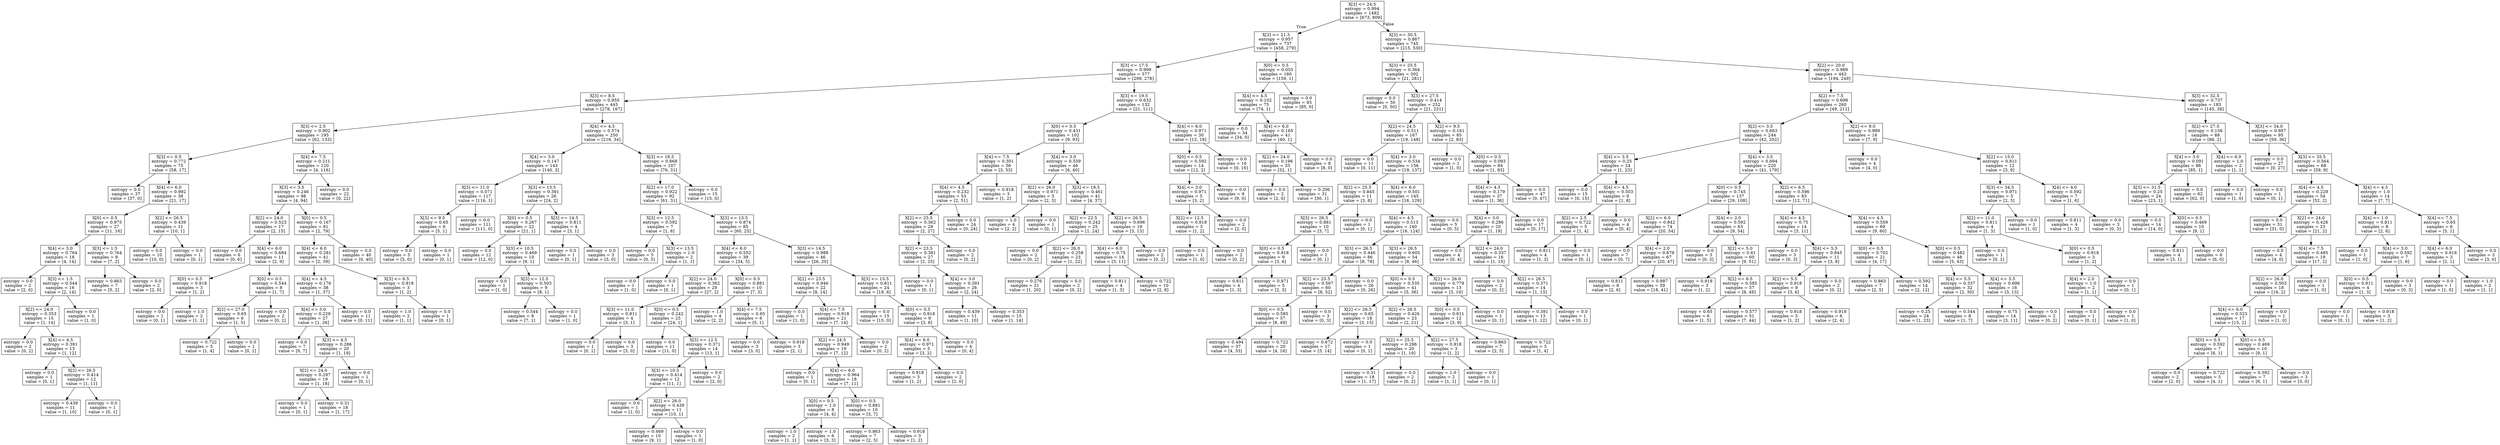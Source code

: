 digraph Tree {
node [shape=box] ;
0 [label="X[3] <= 24.5\nentropy = 0.994\nsamples = 1482\nvalue = [673, 809]"] ;
1 [label="X[3] <= 21.5\nentropy = 0.957\nsamples = 737\nvalue = [458, 279]"] ;
0 -> 1 [labeldistance=2.5, labelangle=45, headlabel="True"] ;
2 [label="X[3] <= 17.5\nentropy = 0.999\nsamples = 577\nvalue = [299, 278]"] ;
1 -> 2 ;
3 [label="X[3] <= 8.5\nentropy = 0.955\nsamples = 445\nvalue = [278, 167]"] ;
2 -> 3 ;
4 [label="X[3] <= 2.5\nentropy = 0.902\nsamples = 195\nvalue = [62, 133]"] ;
3 -> 4 ;
5 [label="X[3] <= 0.5\nentropy = 0.772\nsamples = 75\nvalue = [58, 17]"] ;
4 -> 5 ;
6 [label="entropy = 0.0\nsamples = 37\nvalue = [37, 0]"] ;
5 -> 6 ;
7 [label="X[4] <= 6.0\nentropy = 0.992\nsamples = 38\nvalue = [21, 17]"] ;
5 -> 7 ;
8 [label="X[0] <= 0.5\nentropy = 0.975\nsamples = 27\nvalue = [11, 16]"] ;
7 -> 8 ;
9 [label="X[4] <= 3.0\nentropy = 0.764\nsamples = 18\nvalue = [4, 14]"] ;
8 -> 9 ;
10 [label="entropy = 0.0\nsamples = 2\nvalue = [2, 0]"] ;
9 -> 10 ;
11 [label="X[3] <= 1.5\nentropy = 0.544\nsamples = 16\nvalue = [2, 14]"] ;
9 -> 11 ;
12 [label="X[2] <= 24.0\nentropy = 0.353\nsamples = 15\nvalue = [1, 14]"] ;
11 -> 12 ;
13 [label="entropy = 0.0\nsamples = 2\nvalue = [0, 2]"] ;
12 -> 13 ;
14 [label="X[4] <= 4.5\nentropy = 0.391\nsamples = 13\nvalue = [1, 12]"] ;
12 -> 14 ;
15 [label="entropy = 0.0\nsamples = 1\nvalue = [0, 1]"] ;
14 -> 15 ;
16 [label="X[2] <= 26.5\nentropy = 0.414\nsamples = 12\nvalue = [1, 11]"] ;
14 -> 16 ;
17 [label="entropy = 0.439\nsamples = 11\nvalue = [1, 10]"] ;
16 -> 17 ;
18 [label="entropy = 0.0\nsamples = 1\nvalue = [0, 1]"] ;
16 -> 18 ;
19 [label="entropy = 0.0\nsamples = 1\nvalue = [1, 0]"] ;
11 -> 19 ;
20 [label="X[3] <= 1.5\nentropy = 0.764\nsamples = 9\nvalue = [7, 2]"] ;
8 -> 20 ;
21 [label="entropy = 0.863\nsamples = 7\nvalue = [5, 2]"] ;
20 -> 21 ;
22 [label="entropy = 0.0\nsamples = 2\nvalue = [2, 0]"] ;
20 -> 22 ;
23 [label="X[2] <= 26.5\nentropy = 0.439\nsamples = 11\nvalue = [10, 1]"] ;
7 -> 23 ;
24 [label="entropy = 0.0\nsamples = 10\nvalue = [10, 0]"] ;
23 -> 24 ;
25 [label="entropy = 0.0\nsamples = 1\nvalue = [0, 1]"] ;
23 -> 25 ;
26 [label="X[4] <= 7.5\nentropy = 0.211\nsamples = 120\nvalue = [4, 116]"] ;
4 -> 26 ;
27 [label="X[3] <= 3.5\nentropy = 0.246\nsamples = 98\nvalue = [4, 94]"] ;
26 -> 27 ;
28 [label="X[2] <= 24.0\nentropy = 0.523\nsamples = 17\nvalue = [2, 15]"] ;
27 -> 28 ;
29 [label="entropy = 0.0\nsamples = 6\nvalue = [0, 6]"] ;
28 -> 29 ;
30 [label="X[4] <= 6.0\nentropy = 0.684\nsamples = 11\nvalue = [2, 9]"] ;
28 -> 30 ;
31 [label="X[0] <= 0.5\nentropy = 0.918\nsamples = 3\nvalue = [1, 2]"] ;
30 -> 31 ;
32 [label="entropy = 0.0\nsamples = 1\nvalue = [0, 1]"] ;
31 -> 32 ;
33 [label="entropy = 1.0\nsamples = 2\nvalue = [1, 1]"] ;
31 -> 33 ;
34 [label="X[0] <= 0.5\nentropy = 0.544\nsamples = 8\nvalue = [1, 7]"] ;
30 -> 34 ;
35 [label="X[2] <= 27.0\nentropy = 0.65\nsamples = 6\nvalue = [1, 5]"] ;
34 -> 35 ;
36 [label="entropy = 0.722\nsamples = 5\nvalue = [1, 4]"] ;
35 -> 36 ;
37 [label="entropy = 0.0\nsamples = 1\nvalue = [0, 1]"] ;
35 -> 37 ;
38 [label="entropy = 0.0\nsamples = 2\nvalue = [0, 2]"] ;
34 -> 38 ;
39 [label="X[0] <= 0.5\nentropy = 0.167\nsamples = 81\nvalue = [2, 79]"] ;
27 -> 39 ;
40 [label="X[4] <= 6.0\nentropy = 0.281\nsamples = 41\nvalue = [2, 39]"] ;
39 -> 40 ;
41 [label="X[4] <= 4.5\nentropy = 0.176\nsamples = 38\nvalue = [1, 37]"] ;
40 -> 41 ;
42 [label="X[4] <= 3.0\nentropy = 0.229\nsamples = 27\nvalue = [1, 26]"] ;
41 -> 42 ;
43 [label="entropy = 0.0\nsamples = 7\nvalue = [0, 7]"] ;
42 -> 43 ;
44 [label="X[3] <= 4.5\nentropy = 0.286\nsamples = 20\nvalue = [1, 19]"] ;
42 -> 44 ;
45 [label="X[2] <= 24.0\nentropy = 0.297\nsamples = 19\nvalue = [1, 18]"] ;
44 -> 45 ;
46 [label="entropy = 0.0\nsamples = 1\nvalue = [0, 1]"] ;
45 -> 46 ;
47 [label="entropy = 0.31\nsamples = 18\nvalue = [1, 17]"] ;
45 -> 47 ;
48 [label="entropy = 0.0\nsamples = 1\nvalue = [0, 1]"] ;
44 -> 48 ;
49 [label="entropy = 0.0\nsamples = 11\nvalue = [0, 11]"] ;
41 -> 49 ;
50 [label="X[3] <= 6.5\nentropy = 0.918\nsamples = 3\nvalue = [1, 2]"] ;
40 -> 50 ;
51 [label="entropy = 1.0\nsamples = 2\nvalue = [1, 1]"] ;
50 -> 51 ;
52 [label="entropy = 0.0\nsamples = 1\nvalue = [0, 1]"] ;
50 -> 52 ;
53 [label="entropy = 0.0\nsamples = 40\nvalue = [0, 40]"] ;
39 -> 53 ;
54 [label="entropy = 0.0\nsamples = 22\nvalue = [0, 22]"] ;
26 -> 54 ;
55 [label="X[4] <= 4.5\nentropy = 0.574\nsamples = 250\nvalue = [216, 34]"] ;
3 -> 55 ;
56 [label="X[4] <= 3.0\nentropy = 0.147\nsamples = 143\nvalue = [140, 3]"] ;
55 -> 56 ;
57 [label="X[3] <= 11.0\nentropy = 0.071\nsamples = 117\nvalue = [116, 1]"] ;
56 -> 57 ;
58 [label="X[3] <= 9.5\nentropy = 0.65\nsamples = 6\nvalue = [5, 1]"] ;
57 -> 58 ;
59 [label="entropy = 0.0\nsamples = 5\nvalue = [5, 0]"] ;
58 -> 59 ;
60 [label="entropy = 0.0\nsamples = 1\nvalue = [0, 1]"] ;
58 -> 60 ;
61 [label="entropy = 0.0\nsamples = 111\nvalue = [111, 0]"] ;
57 -> 61 ;
62 [label="X[3] <= 13.5\nentropy = 0.391\nsamples = 26\nvalue = [24, 2]"] ;
56 -> 62 ;
63 [label="X[0] <= 0.5\nentropy = 0.267\nsamples = 22\nvalue = [21, 1]"] ;
62 -> 63 ;
64 [label="entropy = 0.0\nsamples = 12\nvalue = [12, 0]"] ;
63 -> 64 ;
65 [label="X[3] <= 10.5\nentropy = 0.469\nsamples = 10\nvalue = [9, 1]"] ;
63 -> 65 ;
66 [label="entropy = 0.0\nsamples = 1\nvalue = [1, 0]"] ;
65 -> 66 ;
67 [label="X[3] <= 12.5\nentropy = 0.503\nsamples = 9\nvalue = [8, 1]"] ;
65 -> 67 ;
68 [label="entropy = 0.544\nsamples = 8\nvalue = [7, 1]"] ;
67 -> 68 ;
69 [label="entropy = 0.0\nsamples = 1\nvalue = [1, 0]"] ;
67 -> 69 ;
70 [label="X[3] <= 14.5\nentropy = 0.811\nsamples = 4\nvalue = [3, 1]"] ;
62 -> 70 ;
71 [label="entropy = 0.0\nsamples = 1\nvalue = [0, 1]"] ;
70 -> 71 ;
72 [label="entropy = 0.0\nsamples = 3\nvalue = [3, 0]"] ;
70 -> 72 ;
73 [label="X[3] <= 16.5\nentropy = 0.868\nsamples = 107\nvalue = [76, 31]"] ;
55 -> 73 ;
74 [label="X[2] <= 17.0\nentropy = 0.922\nsamples = 92\nvalue = [61, 31]"] ;
73 -> 74 ;
75 [label="X[3] <= 12.5\nentropy = 0.592\nsamples = 7\nvalue = [1, 6]"] ;
74 -> 75 ;
76 [label="entropy = 0.0\nsamples = 5\nvalue = [0, 5]"] ;
75 -> 76 ;
77 [label="X[3] <= 13.5\nentropy = 1.0\nsamples = 2\nvalue = [1, 1]"] ;
75 -> 77 ;
78 [label="entropy = 0.0\nsamples = 1\nvalue = [1, 0]"] ;
77 -> 78 ;
79 [label="entropy = 0.0\nsamples = 1\nvalue = [0, 1]"] ;
77 -> 79 ;
80 [label="X[3] <= 13.5\nentropy = 0.874\nsamples = 85\nvalue = [60, 25]"] ;
74 -> 80 ;
81 [label="X[4] <= 6.0\nentropy = 0.552\nsamples = 39\nvalue = [34, 5]"] ;
80 -> 81 ;
82 [label="X[2] <= 24.0\nentropy = 0.362\nsamples = 29\nvalue = [27, 2]"] ;
81 -> 82 ;
83 [label="X[3] <= 11.0\nentropy = 0.811\nsamples = 4\nvalue = [3, 1]"] ;
82 -> 83 ;
84 [label="entropy = 0.0\nsamples = 1\nvalue = [0, 1]"] ;
83 -> 84 ;
85 [label="entropy = 0.0\nsamples = 3\nvalue = [3, 0]"] ;
83 -> 85 ;
86 [label="X[0] <= 0.5\nentropy = 0.242\nsamples = 25\nvalue = [24, 1]"] ;
82 -> 86 ;
87 [label="entropy = 0.0\nsamples = 11\nvalue = [11, 0]"] ;
86 -> 87 ;
88 [label="X[3] <= 12.5\nentropy = 0.371\nsamples = 14\nvalue = [13, 1]"] ;
86 -> 88 ;
89 [label="X[3] <= 10.5\nentropy = 0.414\nsamples = 12\nvalue = [11, 1]"] ;
88 -> 89 ;
90 [label="entropy = 0.0\nsamples = 1\nvalue = [1, 0]"] ;
89 -> 90 ;
91 [label="X[2] <= 26.0\nentropy = 0.439\nsamples = 11\nvalue = [10, 1]"] ;
89 -> 91 ;
92 [label="entropy = 0.469\nsamples = 10\nvalue = [9, 1]"] ;
91 -> 92 ;
93 [label="entropy = 0.0\nsamples = 1\nvalue = [1, 0]"] ;
91 -> 93 ;
94 [label="entropy = 0.0\nsamples = 2\nvalue = [2, 0]"] ;
88 -> 94 ;
95 [label="X[0] <= 0.5\nentropy = 0.881\nsamples = 10\nvalue = [7, 3]"] ;
81 -> 95 ;
96 [label="entropy = 1.0\nsamples = 4\nvalue = [2, 2]"] ;
95 -> 96 ;
97 [label="X[4] <= 7.5\nentropy = 0.65\nsamples = 6\nvalue = [5, 1]"] ;
95 -> 97 ;
98 [label="entropy = 0.0\nsamples = 3\nvalue = [3, 0]"] ;
97 -> 98 ;
99 [label="entropy = 0.918\nsamples = 3\nvalue = [2, 1]"] ;
97 -> 99 ;
100 [label="X[3] <= 14.5\nentropy = 0.988\nsamples = 46\nvalue = [26, 20]"] ;
80 -> 100 ;
101 [label="X[2] <= 23.5\nentropy = 0.946\nsamples = 22\nvalue = [8, 14]"] ;
100 -> 101 ;
102 [label="entropy = 0.0\nsamples = 1\nvalue = [1, 0]"] ;
101 -> 102 ;
103 [label="X[4] <= 7.5\nentropy = 0.918\nsamples = 21\nvalue = [7, 14]"] ;
101 -> 103 ;
104 [label="X[2] <= 24.5\nentropy = 0.949\nsamples = 19\nvalue = [7, 12]"] ;
103 -> 104 ;
105 [label="entropy = 0.0\nsamples = 1\nvalue = [0, 1]"] ;
104 -> 105 ;
106 [label="X[4] <= 6.0\nentropy = 0.964\nsamples = 18\nvalue = [7, 11]"] ;
104 -> 106 ;
107 [label="X[0] <= 0.5\nentropy = 1.0\nsamples = 8\nvalue = [4, 4]"] ;
106 -> 107 ;
108 [label="entropy = 1.0\nsamples = 2\nvalue = [1, 1]"] ;
107 -> 108 ;
109 [label="entropy = 1.0\nsamples = 6\nvalue = [3, 3]"] ;
107 -> 109 ;
110 [label="X[0] <= 0.5\nentropy = 0.881\nsamples = 10\nvalue = [3, 7]"] ;
106 -> 110 ;
111 [label="entropy = 0.863\nsamples = 7\nvalue = [2, 5]"] ;
110 -> 111 ;
112 [label="entropy = 0.918\nsamples = 3\nvalue = [1, 2]"] ;
110 -> 112 ;
113 [label="entropy = 0.0\nsamples = 2\nvalue = [0, 2]"] ;
103 -> 113 ;
114 [label="X[3] <= 15.5\nentropy = 0.811\nsamples = 24\nvalue = [18, 6]"] ;
100 -> 114 ;
115 [label="entropy = 0.0\nsamples = 15\nvalue = [15, 0]"] ;
114 -> 115 ;
116 [label="X[0] <= 0.5\nentropy = 0.918\nsamples = 9\nvalue = [3, 6]"] ;
114 -> 116 ;
117 [label="X[4] <= 6.0\nentropy = 0.971\nsamples = 5\nvalue = [3, 2]"] ;
116 -> 117 ;
118 [label="entropy = 0.918\nsamples = 3\nvalue = [1, 2]"] ;
117 -> 118 ;
119 [label="entropy = 0.0\nsamples = 2\nvalue = [2, 0]"] ;
117 -> 119 ;
120 [label="entropy = 0.0\nsamples = 4\nvalue = [0, 4]"] ;
116 -> 120 ;
121 [label="entropy = 0.0\nsamples = 15\nvalue = [15, 0]"] ;
73 -> 121 ;
122 [label="X[3] <= 19.5\nentropy = 0.632\nsamples = 132\nvalue = [21, 111]"] ;
2 -> 122 ;
123 [label="X[0] <= 0.5\nentropy = 0.431\nsamples = 102\nvalue = [9, 93]"] ;
122 -> 123 ;
124 [label="X[4] <= 7.5\nentropy = 0.301\nsamples = 56\nvalue = [3, 53]"] ;
123 -> 124 ;
125 [label="X[4] <= 4.5\nentropy = 0.232\nsamples = 53\nvalue = [2, 51]"] ;
124 -> 125 ;
126 [label="X[2] <= 25.5\nentropy = 0.362\nsamples = 29\nvalue = [2, 27]"] ;
125 -> 126 ;
127 [label="X[2] <= 23.5\nentropy = 0.381\nsamples = 27\nvalue = [2, 25]"] ;
126 -> 127 ;
128 [label="entropy = 0.0\nsamples = 1\nvalue = [0, 1]"] ;
127 -> 128 ;
129 [label="X[4] <= 3.0\nentropy = 0.391\nsamples = 26\nvalue = [2, 24]"] ;
127 -> 129 ;
130 [label="entropy = 0.439\nsamples = 11\nvalue = [1, 10]"] ;
129 -> 130 ;
131 [label="entropy = 0.353\nsamples = 15\nvalue = [1, 14]"] ;
129 -> 131 ;
132 [label="entropy = 0.0\nsamples = 2\nvalue = [0, 2]"] ;
126 -> 132 ;
133 [label="entropy = 0.0\nsamples = 24\nvalue = [0, 24]"] ;
125 -> 133 ;
134 [label="entropy = 0.918\nsamples = 3\nvalue = [1, 2]"] ;
124 -> 134 ;
135 [label="X[4] <= 3.0\nentropy = 0.559\nsamples = 46\nvalue = [6, 40]"] ;
123 -> 135 ;
136 [label="X[2] <= 26.0\nentropy = 0.971\nsamples = 5\nvalue = [2, 3]"] ;
135 -> 136 ;
137 [label="entropy = 1.0\nsamples = 4\nvalue = [2, 2]"] ;
136 -> 137 ;
138 [label="entropy = 0.0\nsamples = 1\nvalue = [0, 1]"] ;
136 -> 138 ;
139 [label="X[3] <= 18.5\nentropy = 0.461\nsamples = 41\nvalue = [4, 37]"] ;
135 -> 139 ;
140 [label="X[2] <= 22.5\nentropy = 0.242\nsamples = 25\nvalue = [1, 24]"] ;
139 -> 140 ;
141 [label="entropy = 0.0\nsamples = 2\nvalue = [0, 2]"] ;
140 -> 141 ;
142 [label="X[2] <= 26.0\nentropy = 0.258\nsamples = 23\nvalue = [1, 22]"] ;
140 -> 142 ;
143 [label="entropy = 0.276\nsamples = 21\nvalue = [1, 20]"] ;
142 -> 143 ;
144 [label="entropy = 0.0\nsamples = 2\nvalue = [0, 2]"] ;
142 -> 144 ;
145 [label="X[2] <= 26.5\nentropy = 0.696\nsamples = 16\nvalue = [3, 13]"] ;
139 -> 145 ;
146 [label="X[4] <= 6.0\nentropy = 0.75\nsamples = 14\nvalue = [3, 11]"] ;
145 -> 146 ;
147 [label="entropy = 0.811\nsamples = 4\nvalue = [1, 3]"] ;
146 -> 147 ;
148 [label="entropy = 0.722\nsamples = 10\nvalue = [2, 8]"] ;
146 -> 148 ;
149 [label="entropy = 0.0\nsamples = 2\nvalue = [0, 2]"] ;
145 -> 149 ;
150 [label="X[4] <= 6.0\nentropy = 0.971\nsamples = 30\nvalue = [12, 18]"] ;
122 -> 150 ;
151 [label="X[0] <= 0.5\nentropy = 0.592\nsamples = 14\nvalue = [12, 2]"] ;
150 -> 151 ;
152 [label="X[4] <= 3.0\nentropy = 0.971\nsamples = 5\nvalue = [3, 2]"] ;
151 -> 152 ;
153 [label="X[2] <= 12.5\nentropy = 0.918\nsamples = 3\nvalue = [1, 2]"] ;
152 -> 153 ;
154 [label="entropy = 0.0\nsamples = 1\nvalue = [1, 0]"] ;
153 -> 154 ;
155 [label="entropy = 0.0\nsamples = 2\nvalue = [0, 2]"] ;
153 -> 155 ;
156 [label="entropy = 0.0\nsamples = 2\nvalue = [2, 0]"] ;
152 -> 156 ;
157 [label="entropy = 0.0\nsamples = 9\nvalue = [9, 0]"] ;
151 -> 157 ;
158 [label="entropy = 0.0\nsamples = 16\nvalue = [0, 16]"] ;
150 -> 158 ;
159 [label="X[0] <= 0.5\nentropy = 0.055\nsamples = 160\nvalue = [159, 1]"] ;
1 -> 159 ;
160 [label="X[4] <= 4.5\nentropy = 0.102\nsamples = 75\nvalue = [74, 1]"] ;
159 -> 160 ;
161 [label="entropy = 0.0\nsamples = 34\nvalue = [34, 0]"] ;
160 -> 161 ;
162 [label="X[4] <= 6.0\nentropy = 0.165\nsamples = 41\nvalue = [40, 1]"] ;
160 -> 162 ;
163 [label="X[2] <= 24.0\nentropy = 0.196\nsamples = 33\nvalue = [32, 1]"] ;
162 -> 163 ;
164 [label="entropy = 0.0\nsamples = 2\nvalue = [2, 0]"] ;
163 -> 164 ;
165 [label="entropy = 0.206\nsamples = 31\nvalue = [30, 1]"] ;
163 -> 165 ;
166 [label="entropy = 0.0\nsamples = 8\nvalue = [8, 0]"] ;
162 -> 166 ;
167 [label="entropy = 0.0\nsamples = 85\nvalue = [85, 0]"] ;
159 -> 167 ;
168 [label="X[3] <= 30.5\nentropy = 0.867\nsamples = 745\nvalue = [215, 530]"] ;
0 -> 168 [labeldistance=2.5, labelangle=-45, headlabel="False"] ;
169 [label="X[3] <= 25.5\nentropy = 0.364\nsamples = 302\nvalue = [21, 281]"] ;
168 -> 169 ;
170 [label="entropy = 0.0\nsamples = 50\nvalue = [0, 50]"] ;
169 -> 170 ;
171 [label="X[3] <= 27.5\nentropy = 0.414\nsamples = 252\nvalue = [21, 231]"] ;
169 -> 171 ;
172 [label="X[2] <= 24.5\nentropy = 0.511\nsamples = 167\nvalue = [19, 148]"] ;
171 -> 172 ;
173 [label="entropy = 0.0\nsamples = 11\nvalue = [0, 11]"] ;
172 -> 173 ;
174 [label="X[4] <= 3.0\nentropy = 0.534\nsamples = 156\nvalue = [19, 137]"] ;
172 -> 174 ;
175 [label="X[2] <= 25.5\nentropy = 0.845\nsamples = 11\nvalue = [3, 8]"] ;
174 -> 175 ;
176 [label="X[3] <= 26.5\nentropy = 0.881\nsamples = 10\nvalue = [3, 7]"] ;
175 -> 176 ;
177 [label="X[0] <= 0.5\nentropy = 0.918\nsamples = 9\nvalue = [3, 6]"] ;
176 -> 177 ;
178 [label="entropy = 0.811\nsamples = 4\nvalue = [1, 3]"] ;
177 -> 178 ;
179 [label="entropy = 0.971\nsamples = 5\nvalue = [2, 3]"] ;
177 -> 179 ;
180 [label="entropy = 0.0\nsamples = 1\nvalue = [0, 1]"] ;
176 -> 180 ;
181 [label="entropy = 0.0\nsamples = 1\nvalue = [0, 1]"] ;
175 -> 181 ;
182 [label="X[4] <= 6.0\nentropy = 0.501\nsamples = 145\nvalue = [16, 129]"] ;
174 -> 182 ;
183 [label="X[4] <= 4.5\nentropy = 0.513\nsamples = 140\nvalue = [16, 124]"] ;
182 -> 183 ;
184 [label="X[3] <= 26.5\nentropy = 0.446\nsamples = 86\nvalue = [8, 78]"] ;
183 -> 184 ;
185 [label="X[2] <= 25.5\nentropy = 0.567\nsamples = 60\nvalue = [8, 52]"] ;
184 -> 185 ;
186 [label="X[0] <= 0.5\nentropy = 0.585\nsamples = 57\nvalue = [8, 49]"] ;
185 -> 186 ;
187 [label="entropy = 0.494\nsamples = 37\nvalue = [4, 33]"] ;
186 -> 187 ;
188 [label="entropy = 0.722\nsamples = 20\nvalue = [4, 16]"] ;
186 -> 188 ;
189 [label="entropy = 0.0\nsamples = 3\nvalue = [0, 3]"] ;
185 -> 189 ;
190 [label="entropy = 0.0\nsamples = 26\nvalue = [0, 26]"] ;
184 -> 190 ;
191 [label="X[3] <= 26.5\nentropy = 0.605\nsamples = 54\nvalue = [8, 46]"] ;
183 -> 191 ;
192 [label="X[0] <= 0.5\nentropy = 0.535\nsamples = 41\nvalue = [5, 36]"] ;
191 -> 192 ;
193 [label="X[2] <= 26.5\nentropy = 0.65\nsamples = 18\nvalue = [3, 15]"] ;
192 -> 193 ;
194 [label="entropy = 0.672\nsamples = 17\nvalue = [3, 14]"] ;
193 -> 194 ;
195 [label="entropy = 0.0\nsamples = 1\nvalue = [0, 1]"] ;
193 -> 195 ;
196 [label="X[2] <= 26.5\nentropy = 0.426\nsamples = 23\nvalue = [2, 21]"] ;
192 -> 196 ;
197 [label="X[2] <= 25.5\nentropy = 0.286\nsamples = 20\nvalue = [1, 19]"] ;
196 -> 197 ;
198 [label="entropy = 0.31\nsamples = 18\nvalue = [1, 17]"] ;
197 -> 198 ;
199 [label="entropy = 0.0\nsamples = 2\nvalue = [0, 2]"] ;
197 -> 199 ;
200 [label="X[2] <= 27.5\nentropy = 0.918\nsamples = 3\nvalue = [1, 2]"] ;
196 -> 200 ;
201 [label="entropy = 1.0\nsamples = 2\nvalue = [1, 1]"] ;
200 -> 201 ;
202 [label="entropy = 0.0\nsamples = 1\nvalue = [0, 1]"] ;
200 -> 202 ;
203 [label="X[2] <= 26.0\nentropy = 0.779\nsamples = 13\nvalue = [3, 10]"] ;
191 -> 203 ;
204 [label="X[0] <= 0.5\nentropy = 0.811\nsamples = 12\nvalue = [3, 9]"] ;
203 -> 204 ;
205 [label="entropy = 0.863\nsamples = 7\nvalue = [2, 5]"] ;
204 -> 205 ;
206 [label="entropy = 0.722\nsamples = 5\nvalue = [1, 4]"] ;
204 -> 206 ;
207 [label="entropy = 0.0\nsamples = 1\nvalue = [0, 1]"] ;
203 -> 207 ;
208 [label="entropy = 0.0\nsamples = 5\nvalue = [0, 5]"] ;
182 -> 208 ;
209 [label="X[2] <= 9.5\nentropy = 0.161\nsamples = 85\nvalue = [2, 83]"] ;
171 -> 209 ;
210 [label="entropy = 0.0\nsamples = 1\nvalue = [1, 0]"] ;
209 -> 210 ;
211 [label="X[0] <= 0.5\nentropy = 0.093\nsamples = 84\nvalue = [1, 83]"] ;
209 -> 211 ;
212 [label="X[4] <= 4.5\nentropy = 0.179\nsamples = 37\nvalue = [1, 36]"] ;
211 -> 212 ;
213 [label="X[4] <= 3.0\nentropy = 0.286\nsamples = 20\nvalue = [1, 19]"] ;
212 -> 213 ;
214 [label="entropy = 0.0\nsamples = 4\nvalue = [0, 4]"] ;
213 -> 214 ;
215 [label="X[2] <= 24.0\nentropy = 0.337\nsamples = 16\nvalue = [1, 15]"] ;
213 -> 215 ;
216 [label="entropy = 0.0\nsamples = 2\nvalue = [0, 2]"] ;
215 -> 216 ;
217 [label="X[2] <= 26.5\nentropy = 0.371\nsamples = 14\nvalue = [1, 13]"] ;
215 -> 217 ;
218 [label="entropy = 0.391\nsamples = 13\nvalue = [1, 12]"] ;
217 -> 218 ;
219 [label="entropy = 0.0\nsamples = 1\nvalue = [0, 1]"] ;
217 -> 219 ;
220 [label="entropy = 0.0\nsamples = 17\nvalue = [0, 17]"] ;
212 -> 220 ;
221 [label="entropy = 0.0\nsamples = 47\nvalue = [0, 47]"] ;
211 -> 221 ;
222 [label="X[2] <= 20.0\nentropy = 0.989\nsamples = 443\nvalue = [194, 249]"] ;
168 -> 222 ;
223 [label="X[2] <= 7.5\nentropy = 0.698\nsamples = 260\nvalue = [49, 211]"] ;
222 -> 223 ;
224 [label="X[2] <= 3.5\nentropy = 0.663\nsamples = 244\nvalue = [42, 202]"] ;
223 -> 224 ;
225 [label="X[4] <= 3.5\nentropy = 0.25\nsamples = 24\nvalue = [1, 23]"] ;
224 -> 225 ;
226 [label="entropy = 0.0\nsamples = 15\nvalue = [0, 15]"] ;
225 -> 226 ;
227 [label="X[4] <= 4.5\nentropy = 0.503\nsamples = 9\nvalue = [1, 8]"] ;
225 -> 227 ;
228 [label="X[2] <= 2.5\nentropy = 0.722\nsamples = 5\nvalue = [1, 4]"] ;
227 -> 228 ;
229 [label="entropy = 0.811\nsamples = 4\nvalue = [1, 3]"] ;
228 -> 229 ;
230 [label="entropy = 0.0\nsamples = 1\nvalue = [0, 1]"] ;
228 -> 230 ;
231 [label="entropy = 0.0\nsamples = 4\nvalue = [0, 4]"] ;
227 -> 231 ;
232 [label="X[4] <= 3.5\nentropy = 0.694\nsamples = 220\nvalue = [41, 179]"] ;
224 -> 232 ;
233 [label="X[0] <= 0.5\nentropy = 0.745\nsamples = 137\nvalue = [29, 108]"] ;
232 -> 233 ;
234 [label="X[2] <= 6.0\nentropy = 0.842\nsamples = 74\nvalue = [20, 54]"] ;
233 -> 234 ;
235 [label="entropy = 0.0\nsamples = 7\nvalue = [0, 7]"] ;
234 -> 235 ;
236 [label="X[4] <= 2.0\nentropy = 0.879\nsamples = 67\nvalue = [20, 47]"] ;
234 -> 236 ;
237 [label="entropy = 0.811\nsamples = 8\nvalue = [2, 6]"] ;
236 -> 237 ;
238 [label="entropy = 0.887\nsamples = 59\nvalue = [18, 41]"] ;
236 -> 238 ;
239 [label="X[4] <= 2.0\nentropy = 0.592\nsamples = 63\nvalue = [9, 54]"] ;
233 -> 239 ;
240 [label="entropy = 0.0\nsamples = 3\nvalue = [0, 3]"] ;
239 -> 240 ;
241 [label="X[2] <= 5.0\nentropy = 0.61\nsamples = 60\nvalue = [9, 51]"] ;
239 -> 241 ;
242 [label="entropy = 0.918\nsamples = 3\nvalue = [1, 2]"] ;
241 -> 242 ;
243 [label="X[2] <= 6.5\nentropy = 0.585\nsamples = 57\nvalue = [8, 49]"] ;
241 -> 243 ;
244 [label="entropy = 0.65\nsamples = 6\nvalue = [1, 5]"] ;
243 -> 244 ;
245 [label="entropy = 0.577\nsamples = 51\nvalue = [7, 44]"] ;
243 -> 245 ;
246 [label="X[2] <= 6.5\nentropy = 0.596\nsamples = 83\nvalue = [12, 71]"] ;
232 -> 246 ;
247 [label="X[4] <= 4.5\nentropy = 0.75\nsamples = 14\nvalue = [3, 11]"] ;
246 -> 247 ;
248 [label="entropy = 0.0\nsamples = 3\nvalue = [0, 3]"] ;
247 -> 248 ;
249 [label="X[4] <= 5.5\nentropy = 0.845\nsamples = 11\nvalue = [3, 8]"] ;
247 -> 249 ;
250 [label="X[2] <= 5.5\nentropy = 0.918\nsamples = 9\nvalue = [3, 6]"] ;
249 -> 250 ;
251 [label="entropy = 0.918\nsamples = 3\nvalue = [1, 2]"] ;
250 -> 251 ;
252 [label="entropy = 0.918\nsamples = 6\nvalue = [2, 4]"] ;
250 -> 252 ;
253 [label="entropy = 0.0\nsamples = 2\nvalue = [0, 2]"] ;
249 -> 253 ;
254 [label="X[4] <= 4.5\nentropy = 0.559\nsamples = 69\nvalue = [9, 60]"] ;
246 -> 254 ;
255 [label="X[0] <= 0.5\nentropy = 0.702\nsamples = 21\nvalue = [4, 17]"] ;
254 -> 255 ;
256 [label="entropy = 0.863\nsamples = 7\nvalue = [2, 5]"] ;
255 -> 256 ;
257 [label="entropy = 0.592\nsamples = 14\nvalue = [2, 12]"] ;
255 -> 257 ;
258 [label="X[0] <= 0.5\nentropy = 0.482\nsamples = 48\nvalue = [5, 43]"] ;
254 -> 258 ;
259 [label="X[4] <= 5.5\nentropy = 0.337\nsamples = 32\nvalue = [2, 30]"] ;
258 -> 259 ;
260 [label="entropy = 0.25\nsamples = 24\nvalue = [1, 23]"] ;
259 -> 260 ;
261 [label="entropy = 0.544\nsamples = 8\nvalue = [1, 7]"] ;
259 -> 261 ;
262 [label="X[4] <= 5.5\nentropy = 0.696\nsamples = 16\nvalue = [3, 13]"] ;
258 -> 262 ;
263 [label="entropy = 0.75\nsamples = 14\nvalue = [3, 11]"] ;
262 -> 263 ;
264 [label="entropy = 0.0\nsamples = 2\nvalue = [0, 2]"] ;
262 -> 264 ;
265 [label="X[2] <= 9.0\nentropy = 0.989\nsamples = 16\nvalue = [7, 9]"] ;
223 -> 265 ;
266 [label="entropy = 0.0\nsamples = 4\nvalue = [4, 0]"] ;
265 -> 266 ;
267 [label="X[2] <= 15.0\nentropy = 0.811\nsamples = 12\nvalue = [3, 9]"] ;
265 -> 267 ;
268 [label="X[3] <= 34.5\nentropy = 0.971\nsamples = 5\nvalue = [2, 3]"] ;
267 -> 268 ;
269 [label="X[2] <= 11.0\nentropy = 0.811\nsamples = 4\nvalue = [1, 3]"] ;
268 -> 269 ;
270 [label="entropy = 0.0\nsamples = 1\nvalue = [0, 1]"] ;
269 -> 270 ;
271 [label="X[0] <= 0.5\nentropy = 0.918\nsamples = 3\nvalue = [1, 2]"] ;
269 -> 271 ;
272 [label="X[4] <= 2.0\nentropy = 1.0\nsamples = 2\nvalue = [1, 1]"] ;
271 -> 272 ;
273 [label="entropy = 0.0\nsamples = 1\nvalue = [0, 1]"] ;
272 -> 273 ;
274 [label="entropy = 0.0\nsamples = 1\nvalue = [1, 0]"] ;
272 -> 274 ;
275 [label="entropy = 0.0\nsamples = 1\nvalue = [0, 1]"] ;
271 -> 275 ;
276 [label="entropy = 0.0\nsamples = 1\nvalue = [1, 0]"] ;
268 -> 276 ;
277 [label="X[4] <= 4.0\nentropy = 0.592\nsamples = 7\nvalue = [1, 6]"] ;
267 -> 277 ;
278 [label="entropy = 0.811\nsamples = 4\nvalue = [1, 3]"] ;
277 -> 278 ;
279 [label="entropy = 0.0\nsamples = 3\nvalue = [0, 3]"] ;
277 -> 279 ;
280 [label="X[3] <= 32.5\nentropy = 0.737\nsamples = 183\nvalue = [145, 38]"] ;
222 -> 280 ;
281 [label="X[2] <= 27.5\nentropy = 0.156\nsamples = 88\nvalue = [86, 2]"] ;
280 -> 281 ;
282 [label="X[4] <= 3.0\nentropy = 0.091\nsamples = 86\nvalue = [85, 1]"] ;
281 -> 282 ;
283 [label="X[3] <= 31.5\nentropy = 0.25\nsamples = 24\nvalue = [23, 1]"] ;
282 -> 283 ;
284 [label="entropy = 0.0\nsamples = 14\nvalue = [14, 0]"] ;
283 -> 284 ;
285 [label="X[0] <= 0.5\nentropy = 0.469\nsamples = 10\nvalue = [9, 1]"] ;
283 -> 285 ;
286 [label="entropy = 0.811\nsamples = 4\nvalue = [3, 1]"] ;
285 -> 286 ;
287 [label="entropy = 0.0\nsamples = 6\nvalue = [6, 0]"] ;
285 -> 287 ;
288 [label="entropy = 0.0\nsamples = 62\nvalue = [62, 0]"] ;
282 -> 288 ;
289 [label="X[4] <= 6.0\nentropy = 1.0\nsamples = 2\nvalue = [1, 1]"] ;
281 -> 289 ;
290 [label="entropy = 0.0\nsamples = 1\nvalue = [1, 0]"] ;
289 -> 290 ;
291 [label="entropy = 0.0\nsamples = 1\nvalue = [0, 1]"] ;
289 -> 291 ;
292 [label="X[3] <= 34.0\nentropy = 0.957\nsamples = 95\nvalue = [59, 36]"] ;
280 -> 292 ;
293 [label="entropy = 0.0\nsamples = 27\nvalue = [0, 27]"] ;
292 -> 293 ;
294 [label="X[3] <= 35.5\nentropy = 0.564\nsamples = 68\nvalue = [59, 9]"] ;
292 -> 294 ;
295 [label="X[4] <= 4.5\nentropy = 0.229\nsamples = 54\nvalue = [52, 2]"] ;
294 -> 295 ;
296 [label="entropy = 0.0\nsamples = 31\nvalue = [31, 0]"] ;
295 -> 296 ;
297 [label="X[2] <= 24.0\nentropy = 0.426\nsamples = 23\nvalue = [21, 2]"] ;
295 -> 297 ;
298 [label="entropy = 0.0\nsamples = 4\nvalue = [4, 0]"] ;
297 -> 298 ;
299 [label="X[4] <= 7.5\nentropy = 0.485\nsamples = 19\nvalue = [17, 2]"] ;
297 -> 299 ;
300 [label="X[2] <= 26.0\nentropy = 0.503\nsamples = 18\nvalue = [16, 2]"] ;
299 -> 300 ;
301 [label="X[4] <= 6.0\nentropy = 0.523\nsamples = 17\nvalue = [15, 2]"] ;
300 -> 301 ;
302 [label="X[0] <= 0.5\nentropy = 0.592\nsamples = 7\nvalue = [6, 1]"] ;
301 -> 302 ;
303 [label="entropy = 0.0\nsamples = 2\nvalue = [2, 0]"] ;
302 -> 303 ;
304 [label="entropy = 0.722\nsamples = 5\nvalue = [4, 1]"] ;
302 -> 304 ;
305 [label="X[0] <= 0.5\nentropy = 0.469\nsamples = 10\nvalue = [9, 1]"] ;
301 -> 305 ;
306 [label="entropy = 0.592\nsamples = 7\nvalue = [6, 1]"] ;
305 -> 306 ;
307 [label="entropy = 0.0\nsamples = 3\nvalue = [3, 0]"] ;
305 -> 307 ;
308 [label="entropy = 0.0\nsamples = 1\nvalue = [1, 0]"] ;
300 -> 308 ;
309 [label="entropy = 0.0\nsamples = 1\nvalue = [1, 0]"] ;
299 -> 309 ;
310 [label="X[4] <= 4.5\nentropy = 1.0\nsamples = 14\nvalue = [7, 7]"] ;
294 -> 310 ;
311 [label="X[4] <= 1.0\nentropy = 0.811\nsamples = 8\nvalue = [2, 6]"] ;
310 -> 311 ;
312 [label="entropy = 0.0\nsamples = 1\nvalue = [1, 0]"] ;
311 -> 312 ;
313 [label="X[4] <= 3.0\nentropy = 0.592\nsamples = 7\nvalue = [1, 6]"] ;
311 -> 313 ;
314 [label="X[0] <= 0.5\nentropy = 0.811\nsamples = 4\nvalue = [1, 3]"] ;
313 -> 314 ;
315 [label="entropy = 0.0\nsamples = 1\nvalue = [0, 1]"] ;
314 -> 315 ;
316 [label="entropy = 0.918\nsamples = 3\nvalue = [1, 2]"] ;
314 -> 316 ;
317 [label="entropy = 0.0\nsamples = 3\nvalue = [0, 3]"] ;
313 -> 317 ;
318 [label="X[4] <= 7.5\nentropy = 0.65\nsamples = 6\nvalue = [5, 1]"] ;
310 -> 318 ;
319 [label="X[4] <= 6.0\nentropy = 0.918\nsamples = 3\nvalue = [2, 1]"] ;
318 -> 319 ;
320 [label="entropy = 0.0\nsamples = 1\nvalue = [1, 0]"] ;
319 -> 320 ;
321 [label="entropy = 1.0\nsamples = 2\nvalue = [1, 1]"] ;
319 -> 321 ;
322 [label="entropy = 0.0\nsamples = 3\nvalue = [3, 0]"] ;
318 -> 322 ;
}